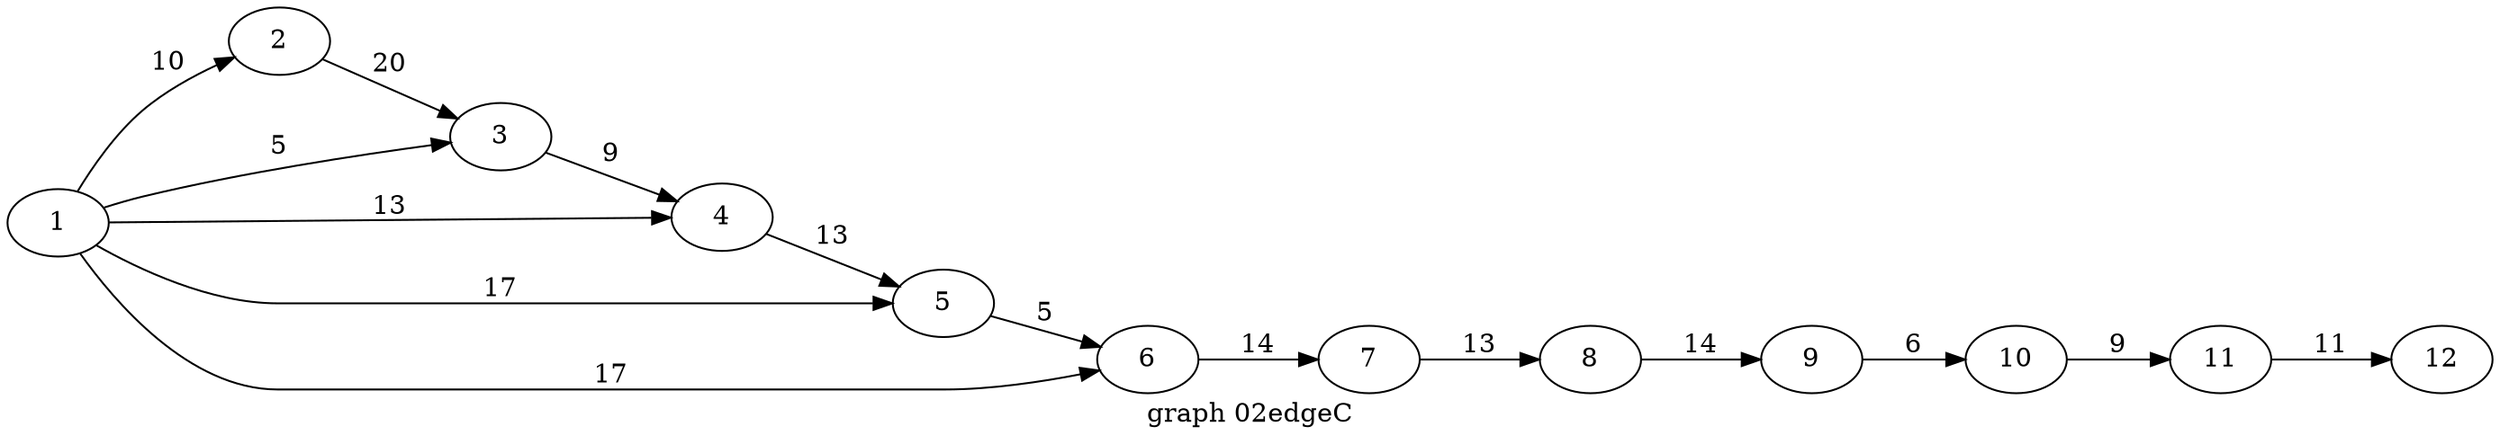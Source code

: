 digraph g{

rankdir = LR

1 -> 2 [label = " 10 "];
2 -> 3 [label = " 20 "];
3 -> 4 [label = " 9 "];
4 -> 5 [label = " 13 "];
5 -> 6 [label = " 5 "];
6 -> 7 [label = " 14 "];
7 -> 8 [label = " 13 "];
8 -> 9 [label = " 14 "];
9 -> 10 [label = " 6 "];
10 -> 11 [label = " 9 "];
11 -> 12 [label = " 11 "];
1 -> 3 [label = " 5 "];
1 -> 4 [label = " 13 "];
1 -> 5 [label = " 17 "];
1 -> 6 [label = " 17 "];

label = "graph 02edgeC"
}